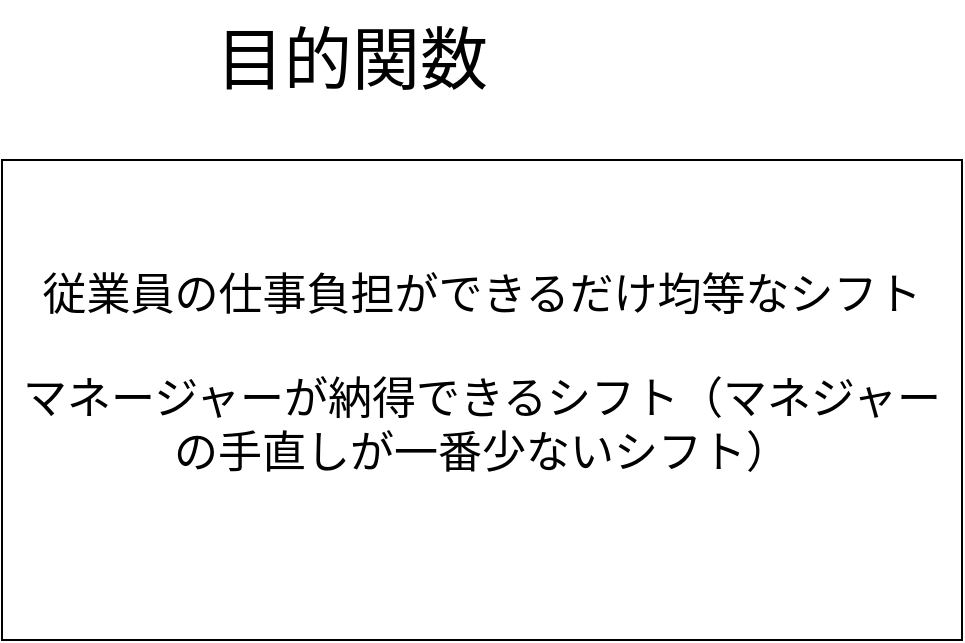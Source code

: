 <mxfile version="13.6.5" pages="2">
    <diagram id="1N1eKyOcBoQAe6rB38dJ" name="目的関数">
        <mxGraphModel dx="1208" dy="860" grid="1" gridSize="10" guides="1" tooltips="1" connect="1" arrows="1" fold="1" page="1" pageScale="1" pageWidth="827" pageHeight="1169" math="0" shadow="0">
            <root>
                <mxCell id="0"/>
                <mxCell id="1" parent="0"/>
                <mxCell id="2" value="&lt;font style=&quot;font-size: 34px&quot;&gt;目的関数&lt;/font&gt;" style="text;html=1;strokeColor=none;fillColor=none;align=center;verticalAlign=middle;whiteSpace=wrap;rounded=0;" vertex="1" parent="1">
                    <mxGeometry x="110" y="40" width="290" height="60" as="geometry"/>
                </mxCell>
                <mxCell id="3" value="&lt;font style=&quot;font-size: 22px&quot;&gt;従業員の仕事負担ができるだけ均等なシフト&lt;br&gt;&lt;br&gt;マネージャーが納得できるシフト（マネジャーの手直しが一番少ないシフト）&lt;br&gt;&lt;br&gt;&lt;/font&gt;" style="rounded=0;whiteSpace=wrap;html=1;" vertex="1" parent="1">
                    <mxGeometry x="80" y="120" width="480" height="240" as="geometry"/>
                </mxCell>
            </root>
        </mxGraphModel>
    </diagram>
    <diagram id="50Zoprj4UOBR1KHfc3y2" name="制約">
        <mxGraphModel dx="1208" dy="860" grid="1" gridSize="10" guides="1" tooltips="1" connect="1" arrows="1" fold="1" page="1" pageScale="1" pageWidth="827" pageHeight="1169" math="0" shadow="0">
            <root>
                <mxCell id="JZ_cULcGzYho4HUnqOvs-0"/>
                <mxCell id="JZ_cULcGzYho4HUnqOvs-1" parent="JZ_cULcGzYho4HUnqOvs-0"/>
                <mxCell id="JZ_cULcGzYho4HUnqOvs-2" value="&lt;font style=&quot;font-size: 36px&quot;&gt;制約条件&lt;/font&gt;" style="text;html=1;strokeColor=none;fillColor=none;align=center;verticalAlign=middle;whiteSpace=wrap;rounded=0;" vertex="1" parent="JZ_cULcGzYho4HUnqOvs-1">
                    <mxGeometry x="100" y="40" width="290" height="60" as="geometry"/>
                </mxCell>
                <mxCell id="JZ_cULcGzYho4HUnqOvs-5" value="必須制約条件(hard constraint)" style="swimlane;fontStyle=0;childLayout=stackLayout;horizontal=1;startSize=40;fillColor=none;horizontalStack=0;resizeParent=1;resizeParentMax=0;resizeLast=0;collapsible=1;marginBottom=0;fontSize=14;strokeWidth=1;" vertex="1" parent="JZ_cULcGzYho4HUnqOvs-1">
                    <mxGeometry x="70" y="120" width="400" height="118" as="geometry"/>
                </mxCell>
                <mxCell id="JZ_cULcGzYho4HUnqOvs-6" value="特別シフトが組み込まれていること" style="text;strokeColor=none;fillColor=none;align=left;verticalAlign=top;spacingLeft=4;spacingRight=4;overflow=hidden;rotatable=0;points=[[0,0.5],[1,0.5]];portConstraint=eastwest;" vertex="1" parent="JZ_cULcGzYho4HUnqOvs-5">
                    <mxGeometry y="40" width="400" height="26" as="geometry"/>
                </mxCell>
                <mxCell id="JZ_cULcGzYho4HUnqOvs-7" value="休憩が必要な人に休憩があること" style="text;strokeColor=none;fillColor=none;align=left;verticalAlign=top;spacingLeft=4;spacingRight=4;overflow=hidden;rotatable=0;points=[[0,0.5],[1,0.5]];portConstraint=eastwest;" vertex="1" parent="JZ_cULcGzYho4HUnqOvs-5">
                    <mxGeometry y="66" width="400" height="26" as="geometry"/>
                </mxCell>
                <mxCell id="JZ_cULcGzYho4HUnqOvs-8" value="仕事で人員必須の仕事に必ず人が入っていること" style="text;strokeColor=none;fillColor=none;align=left;verticalAlign=top;spacingLeft=4;spacingRight=4;overflow=hidden;rotatable=0;points=[[0,0.5],[1,0.5]];portConstraint=eastwest;" vertex="1" parent="JZ_cULcGzYho4HUnqOvs-5">
                    <mxGeometry y="92" width="400" height="26" as="geometry"/>
                </mxCell>
                <mxCell id="JZ_cULcGzYho4HUnqOvs-9" value="条件的制約条件(soft constraint)" style="swimlane;fontStyle=0;childLayout=stackLayout;horizontal=1;startSize=50;horizontalStack=0;resizeParent=1;resizeParentMax=0;resizeLast=0;collapsible=1;marginBottom=0;fontSize=14;strokeWidth=1;fillColor=none;direction=east;flipH=1;flipV=0;" vertex="1" parent="JZ_cULcGzYho4HUnqOvs-1">
                    <mxGeometry x="80" y="280" width="380" height="250" as="geometry">
                        <mxRectangle x="70" y="300" width="230" height="50" as="alternateBounds"/>
                    </mxGeometry>
                </mxCell>
                <mxCell id="JZ_cULcGzYho4HUnqOvs-10" value="同じ仕事に連続して入らないようにする" style="text;strokeColor=none;fillColor=none;align=left;verticalAlign=top;spacingLeft=4;spacingRight=4;overflow=hidden;rotatable=0;points=[[0,0.5],[1,0.5]];portConstraint=eastwest;direction=north;" vertex="1" parent="JZ_cULcGzYho4HUnqOvs-9">
                    <mxGeometry y="50" width="380" height="30" as="geometry"/>
                </mxCell>
                <mxCell id="JZ_cULcGzYho4HUnqOvs-11" value="大変な仕事の後はできるだけ簡単な仕事をいれる" style="text;strokeColor=none;fillColor=none;align=left;verticalAlign=top;spacingLeft=4;spacingRight=4;overflow=hidden;rotatable=0;points=[[0,0.5],[1,0.5]];portConstraint=eastwest;" vertex="1" parent="JZ_cULcGzYho4HUnqOvs-9">
                    <mxGeometry y="80" width="380" height="26" as="geometry"/>
                </mxCell>
                <mxCell id="JZ_cULcGzYho4HUnqOvs-12" value="休憩の時間が被り過ぎて、人が減りすぎるのを防ぐ&#10;&#10;仕事区分にできるだけあった仕事をいれる&#10;&#10;&#10;&#10;&#10;&#10;" style="text;strokeColor=none;fillColor=none;align=left;verticalAlign=top;spacingLeft=4;spacingRight=4;overflow=hidden;rotatable=0;points=[[0,0.5],[1,0.5]];portConstraint=eastwest;" vertex="1" parent="JZ_cULcGzYho4HUnqOvs-9">
                    <mxGeometry y="106" width="380" height="144" as="geometry"/>
                </mxCell>
            </root>
        </mxGraphModel>
    </diagram>
</mxfile>